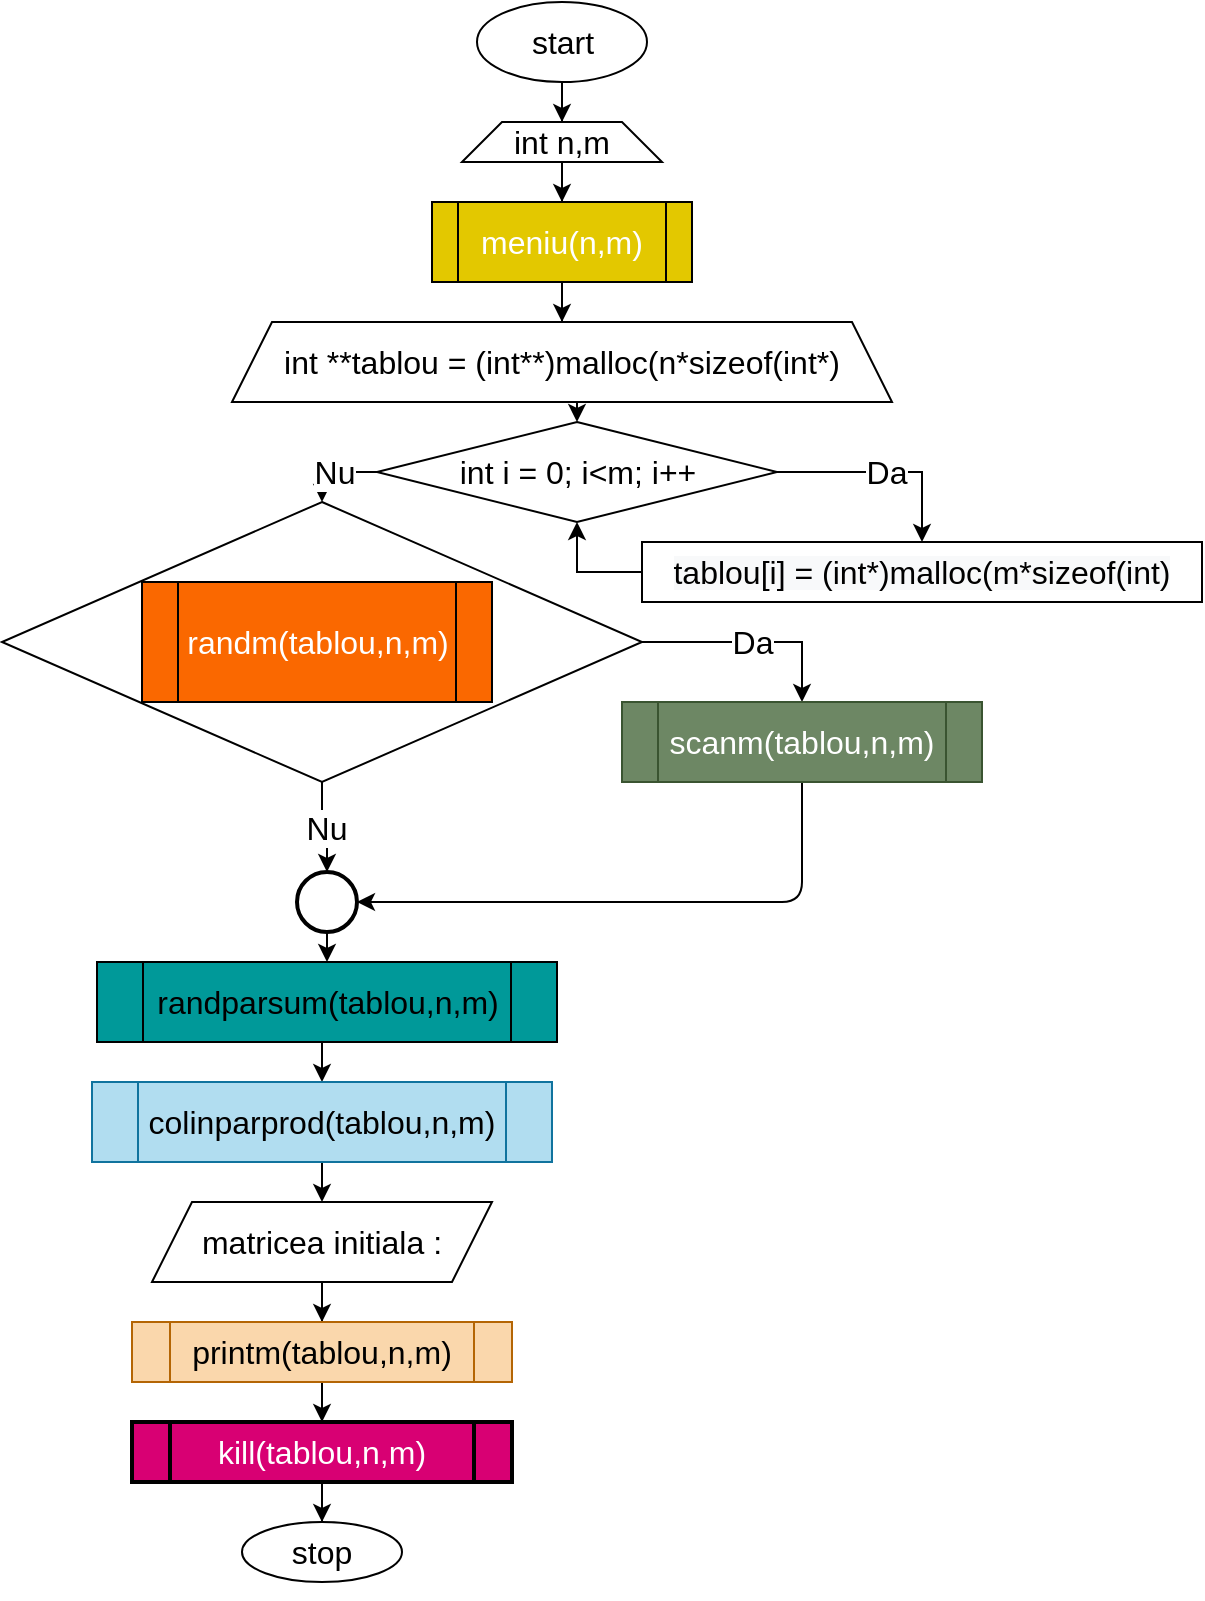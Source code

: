 <mxfile version="13.9.5" type="device"><diagram id="h_GAnLrqX3zCVfvbb2t5" name="Page-1"><mxGraphModel dx="768" dy="488" grid="1" gridSize="10" guides="1" tooltips="1" connect="1" arrows="1" fold="1" page="1" pageScale="1" pageWidth="850" pageHeight="1100" math="0" shadow="0"><root><mxCell id="0"/><mxCell id="1" parent="0"/><mxCell id="zUrMqrBOHgVzjRZHjffQ-36" style="edgeStyle=orthogonalEdgeStyle;rounded=0;orthogonalLoop=1;jettySize=auto;html=1;fontSize=16;" parent="1" source="zUrMqrBOHgVzjRZHjffQ-1" target="zUrMqrBOHgVzjRZHjffQ-3" edge="1"><mxGeometry relative="1" as="geometry"/></mxCell><mxCell id="zUrMqrBOHgVzjRZHjffQ-1" value="start" style="ellipse;whiteSpace=wrap;html=1;fontSize=16;" parent="1" vertex="1"><mxGeometry x="297.5" y="100" width="85" height="40" as="geometry"/></mxCell><mxCell id="zUrMqrBOHgVzjRZHjffQ-2" value="stop" style="ellipse;whiteSpace=wrap;html=1;fontSize=16;" parent="1" vertex="1"><mxGeometry x="180" y="860" width="80" height="30" as="geometry"/></mxCell><mxCell id="zUrMqrBOHgVzjRZHjffQ-33" style="edgeStyle=orthogonalEdgeStyle;rounded=0;orthogonalLoop=1;jettySize=auto;html=1;fontSize=16;" parent="1" source="zUrMqrBOHgVzjRZHjffQ-3" target="zUrMqrBOHgVzjRZHjffQ-4" edge="1"><mxGeometry relative="1" as="geometry"/></mxCell><mxCell id="zUrMqrBOHgVzjRZHjffQ-3" value="int n,m" style="shape=trapezoid;perimeter=trapezoidPerimeter;whiteSpace=wrap;html=1;fixedSize=1;fontSize=16;" parent="1" vertex="1"><mxGeometry x="290" y="160" width="100" height="20" as="geometry"/></mxCell><mxCell id="zUrMqrBOHgVzjRZHjffQ-32" style="edgeStyle=orthogonalEdgeStyle;rounded=0;orthogonalLoop=1;jettySize=auto;html=1;fontSize=16;" parent="1" source="zUrMqrBOHgVzjRZHjffQ-4" target="zUrMqrBOHgVzjRZHjffQ-5" edge="1"><mxGeometry relative="1" as="geometry"/></mxCell><mxCell id="zUrMqrBOHgVzjRZHjffQ-4" value="meniu(n,m)" style="shape=process;whiteSpace=wrap;html=1;backgroundOutline=1;fontSize=16;fillColor=#e3c800;fontColor=#ffffff;" parent="1" vertex="1"><mxGeometry x="275" y="200" width="130" height="40" as="geometry"/></mxCell><mxCell id="zUrMqrBOHgVzjRZHjffQ-31" style="edgeStyle=orthogonalEdgeStyle;rounded=0;orthogonalLoop=1;jettySize=auto;html=1;exitX=0.5;exitY=1;exitDx=0;exitDy=0;entryX=0.5;entryY=0;entryDx=0;entryDy=0;fontSize=16;" parent="1" source="zUrMqrBOHgVzjRZHjffQ-5" target="zUrMqrBOHgVzjRZHjffQ-6" edge="1"><mxGeometry relative="1" as="geometry"/></mxCell><mxCell id="zUrMqrBOHgVzjRZHjffQ-5" value="int **tablou = (int**)malloc(n*sizeof(int*)" style="shape=trapezoid;perimeter=trapezoidPerimeter;whiteSpace=wrap;html=1;fixedSize=1;fontSize=16;" parent="1" vertex="1"><mxGeometry x="175" y="260" width="330" height="40" as="geometry"/></mxCell><mxCell id="zUrMqrBOHgVzjRZHjffQ-8" value="Da" style="edgeStyle=orthogonalEdgeStyle;rounded=0;orthogonalLoop=1;jettySize=auto;html=1;fontSize=16;entryX=0.5;entryY=0;entryDx=0;entryDy=0;exitX=1;exitY=0.5;exitDx=0;exitDy=0;" parent="1" source="zUrMqrBOHgVzjRZHjffQ-6" target="zUrMqrBOHgVzjRZHjffQ-7" edge="1"><mxGeometry relative="1" as="geometry"><mxPoint x="540" y="350" as="targetPoint"/></mxGeometry></mxCell><mxCell id="zUrMqrBOHgVzjRZHjffQ-13" value="Nu" style="edgeStyle=orthogonalEdgeStyle;rounded=0;orthogonalLoop=1;jettySize=auto;html=1;fontSize=16;entryX=0.5;entryY=0;entryDx=0;entryDy=0;exitX=0;exitY=0.5;exitDx=0;exitDy=0;labelBackgroundColor=#ffffff;" parent="1" source="zUrMqrBOHgVzjRZHjffQ-6" target="zUrMqrBOHgVzjRZHjffQ-10" edge="1"><mxGeometry relative="1" as="geometry"><mxPoint x="240" y="350" as="targetPoint"/></mxGeometry></mxCell><mxCell id="zUrMqrBOHgVzjRZHjffQ-6" value="int i = 0; i&amp;lt;m; i++" style="rhombus;whiteSpace=wrap;html=1;fontSize=16;" parent="1" vertex="1"><mxGeometry x="247.5" y="310" width="200" height="50" as="geometry"/></mxCell><mxCell id="zUrMqrBOHgVzjRZHjffQ-9" style="edgeStyle=orthogonalEdgeStyle;rounded=0;orthogonalLoop=1;jettySize=auto;html=1;fontSize=16;entryX=0.5;entryY=1;entryDx=0;entryDy=0;exitX=0;exitY=0.5;exitDx=0;exitDy=0;" parent="1" source="zUrMqrBOHgVzjRZHjffQ-7" target="zUrMqrBOHgVzjRZHjffQ-6" edge="1"><mxGeometry relative="1" as="geometry"><mxPoint x="350" y="400" as="targetPoint"/></mxGeometry></mxCell><mxCell id="zUrMqrBOHgVzjRZHjffQ-7" value="&lt;span style=&quot;color: rgb(0 , 0 , 0) ; font-family: &amp;#34;helvetica&amp;#34; ; font-size: 16px ; font-style: normal ; font-weight: 400 ; letter-spacing: normal ; text-align: center ; text-indent: 0px ; text-transform: none ; word-spacing: 0px ; background-color: rgb(248 , 249 , 250) ; display: inline ; float: none&quot;&gt;tablou[i] = (int*)malloc(m*sizeof(int)&lt;/span&gt;" style="rounded=0;whiteSpace=wrap;html=1;fontSize=16;" parent="1" vertex="1"><mxGeometry x="380" y="370" width="280" height="30" as="geometry"/></mxCell><mxCell id="zUrMqrBOHgVzjRZHjffQ-15" value="Da" style="edgeStyle=orthogonalEdgeStyle;rounded=0;orthogonalLoop=1;jettySize=auto;html=1;entryX=0.5;entryY=0;entryDx=0;entryDy=0;fontSize=16;exitX=1;exitY=0.5;exitDx=0;exitDy=0;" parent="1" source="zUrMqrBOHgVzjRZHjffQ-10" target="zUrMqrBOHgVzjRZHjffQ-14" edge="1"><mxGeometry relative="1" as="geometry"/></mxCell><mxCell id="zUrMqrBOHgVzjRZHjffQ-17" value="Nu" style="edgeStyle=orthogonalEdgeStyle;rounded=0;orthogonalLoop=1;jettySize=auto;html=1;exitX=0.5;exitY=1;exitDx=0;exitDy=0;fontSize=16;entryX=0.5;entryY=0;entryDx=0;entryDy=0;" parent="1" source="zUrMqrBOHgVzjRZHjffQ-10" target="zUrMqrBOHgVzjRZHjffQ-38" edge="1"><mxGeometry relative="1" as="geometry"><mxPoint x="290" y="500" as="targetPoint"/></mxGeometry></mxCell><mxCell id="zUrMqrBOHgVzjRZHjffQ-10" value="" style="rhombus;whiteSpace=wrap;html=1;fontSize=16;" parent="1" vertex="1"><mxGeometry x="60" y="350" width="320" height="140" as="geometry"/></mxCell><mxCell id="zUrMqrBOHgVzjRZHjffQ-11" value="randm(tablou,n,m)" style="shape=process;whiteSpace=wrap;html=1;backgroundOutline=1;fontSize=16;fillColor=#fa6800;fontColor=#ffffff;" parent="1" vertex="1"><mxGeometry x="130" y="390" width="175" height="60" as="geometry"/></mxCell><mxCell id="zUrMqrBOHgVzjRZHjffQ-37" style="edgeStyle=orthogonalEdgeStyle;curved=0;rounded=1;sketch=0;orthogonalLoop=1;jettySize=auto;html=1;entryX=1;entryY=0.5;entryDx=0;entryDy=0;" parent="1" source="zUrMqrBOHgVzjRZHjffQ-14" target="zUrMqrBOHgVzjRZHjffQ-38" edge="1"><mxGeometry relative="1" as="geometry"><mxPoint x="290" y="500" as="targetPoint"/><Array as="points"><mxPoint x="460" y="550"/></Array></mxGeometry></mxCell><mxCell id="zUrMqrBOHgVzjRZHjffQ-14" value="scanm(tablou,n,m)" style="shape=process;whiteSpace=wrap;html=1;backgroundOutline=1;fontSize=16;fillColor=#6d8764;strokeColor=#3A5431;fontColor=#ffffff;" parent="1" vertex="1"><mxGeometry x="370" y="450" width="180" height="40" as="geometry"/></mxCell><mxCell id="zUrMqrBOHgVzjRZHjffQ-19" style="edgeStyle=orthogonalEdgeStyle;rounded=0;orthogonalLoop=1;jettySize=auto;html=1;exitX=0.5;exitY=1;exitDx=0;exitDy=0;entryX=0.5;entryY=0;entryDx=0;entryDy=0;fontSize=16;" parent="1" source="zUrMqrBOHgVzjRZHjffQ-16" target="zUrMqrBOHgVzjRZHjffQ-18" edge="1"><mxGeometry relative="1" as="geometry"/></mxCell><mxCell id="zUrMqrBOHgVzjRZHjffQ-16" value="randparsum(tablou,n,m)" style="shape=process;whiteSpace=wrap;html=1;backgroundOutline=1;fontSize=16;fillColor=#009999;" parent="1" vertex="1"><mxGeometry x="107.5" y="580" width="230" height="40" as="geometry"/></mxCell><mxCell id="zUrMqrBOHgVzjRZHjffQ-21" style="edgeStyle=orthogonalEdgeStyle;rounded=0;orthogonalLoop=1;jettySize=auto;html=1;exitX=0.5;exitY=1;exitDx=0;exitDy=0;entryX=0.5;entryY=0;entryDx=0;entryDy=0;fontSize=16;" parent="1" source="zUrMqrBOHgVzjRZHjffQ-18" target="zUrMqrBOHgVzjRZHjffQ-20" edge="1"><mxGeometry relative="1" as="geometry"/></mxCell><mxCell id="zUrMqrBOHgVzjRZHjffQ-18" value="colinparprod(tablou,n,m)" style="shape=process;whiteSpace=wrap;html=1;backgroundOutline=1;fontSize=16;fillColor=#b1ddf0;strokeColor=#10739e;" parent="1" vertex="1"><mxGeometry x="105" y="640" width="230" height="40" as="geometry"/></mxCell><mxCell id="zUrMqrBOHgVzjRZHjffQ-25" style="edgeStyle=orthogonalEdgeStyle;rounded=0;orthogonalLoop=1;jettySize=auto;html=1;fontSize=16;" parent="1" source="zUrMqrBOHgVzjRZHjffQ-20" target="zUrMqrBOHgVzjRZHjffQ-22" edge="1"><mxGeometry relative="1" as="geometry"/></mxCell><mxCell id="zUrMqrBOHgVzjRZHjffQ-20" value="matricea initiala :" style="shape=parallelogram;perimeter=parallelogramPerimeter;whiteSpace=wrap;html=1;fixedSize=1;fontSize=16;" parent="1" vertex="1"><mxGeometry x="135" y="700" width="170" height="40" as="geometry"/></mxCell><mxCell id="zUrMqrBOHgVzjRZHjffQ-27" style="edgeStyle=orthogonalEdgeStyle;rounded=0;orthogonalLoop=1;jettySize=auto;html=1;fontSize=16;" parent="1" source="zUrMqrBOHgVzjRZHjffQ-22" target="zUrMqrBOHgVzjRZHjffQ-26" edge="1"><mxGeometry relative="1" as="geometry"/></mxCell><mxCell id="zUrMqrBOHgVzjRZHjffQ-22" value="printm(tablou,n,m)" style="shape=process;whiteSpace=wrap;html=1;backgroundOutline=1;fontSize=16;fillColor=#fad7ac;strokeColor=#b46504;" parent="1" vertex="1"><mxGeometry x="125" y="760" width="190" height="30" as="geometry"/></mxCell><mxCell id="zUrMqrBOHgVzjRZHjffQ-28" style="edgeStyle=orthogonalEdgeStyle;rounded=0;orthogonalLoop=1;jettySize=auto;html=1;fontSize=16;" parent="1" source="zUrMqrBOHgVzjRZHjffQ-26" target="zUrMqrBOHgVzjRZHjffQ-2" edge="1"><mxGeometry relative="1" as="geometry"/></mxCell><mxCell id="zUrMqrBOHgVzjRZHjffQ-26" value="kill(tablou,n,m)" style="shape=process;whiteSpace=wrap;html=1;backgroundOutline=1;fontSize=16;fillColor=#d80073;strokeWidth=2;fontColor=#ffffff;" parent="1" vertex="1"><mxGeometry x="125" y="810" width="190" height="30" as="geometry"/></mxCell><mxCell id="zUrMqrBOHgVzjRZHjffQ-29" style="edgeStyle=orthogonalEdgeStyle;rounded=0;orthogonalLoop=1;jettySize=auto;html=1;exitX=0.5;exitY=1;exitDx=0;exitDy=0;fontSize=16;" parent="1" source="zUrMqrBOHgVzjRZHjffQ-2" target="zUrMqrBOHgVzjRZHjffQ-2" edge="1"><mxGeometry relative="1" as="geometry"/></mxCell><mxCell id="zUrMqrBOHgVzjRZHjffQ-39" style="edgeStyle=orthogonalEdgeStyle;curved=0;rounded=1;sketch=0;orthogonalLoop=1;jettySize=auto;html=1;exitX=0.5;exitY=1;exitDx=0;exitDy=0;entryX=0.5;entryY=0;entryDx=0;entryDy=0;" parent="1" source="zUrMqrBOHgVzjRZHjffQ-38" target="zUrMqrBOHgVzjRZHjffQ-16" edge="1"><mxGeometry relative="1" as="geometry"/></mxCell><mxCell id="zUrMqrBOHgVzjRZHjffQ-38" value="" style="ellipse;whiteSpace=wrap;html=1;aspect=fixed;rounded=0;sketch=0;strokeColor=#000000;strokeWidth=2;" parent="1" vertex="1"><mxGeometry x="207.5" y="535" width="30" height="30" as="geometry"/></mxCell></root></mxGraphModel></diagram></mxfile>
